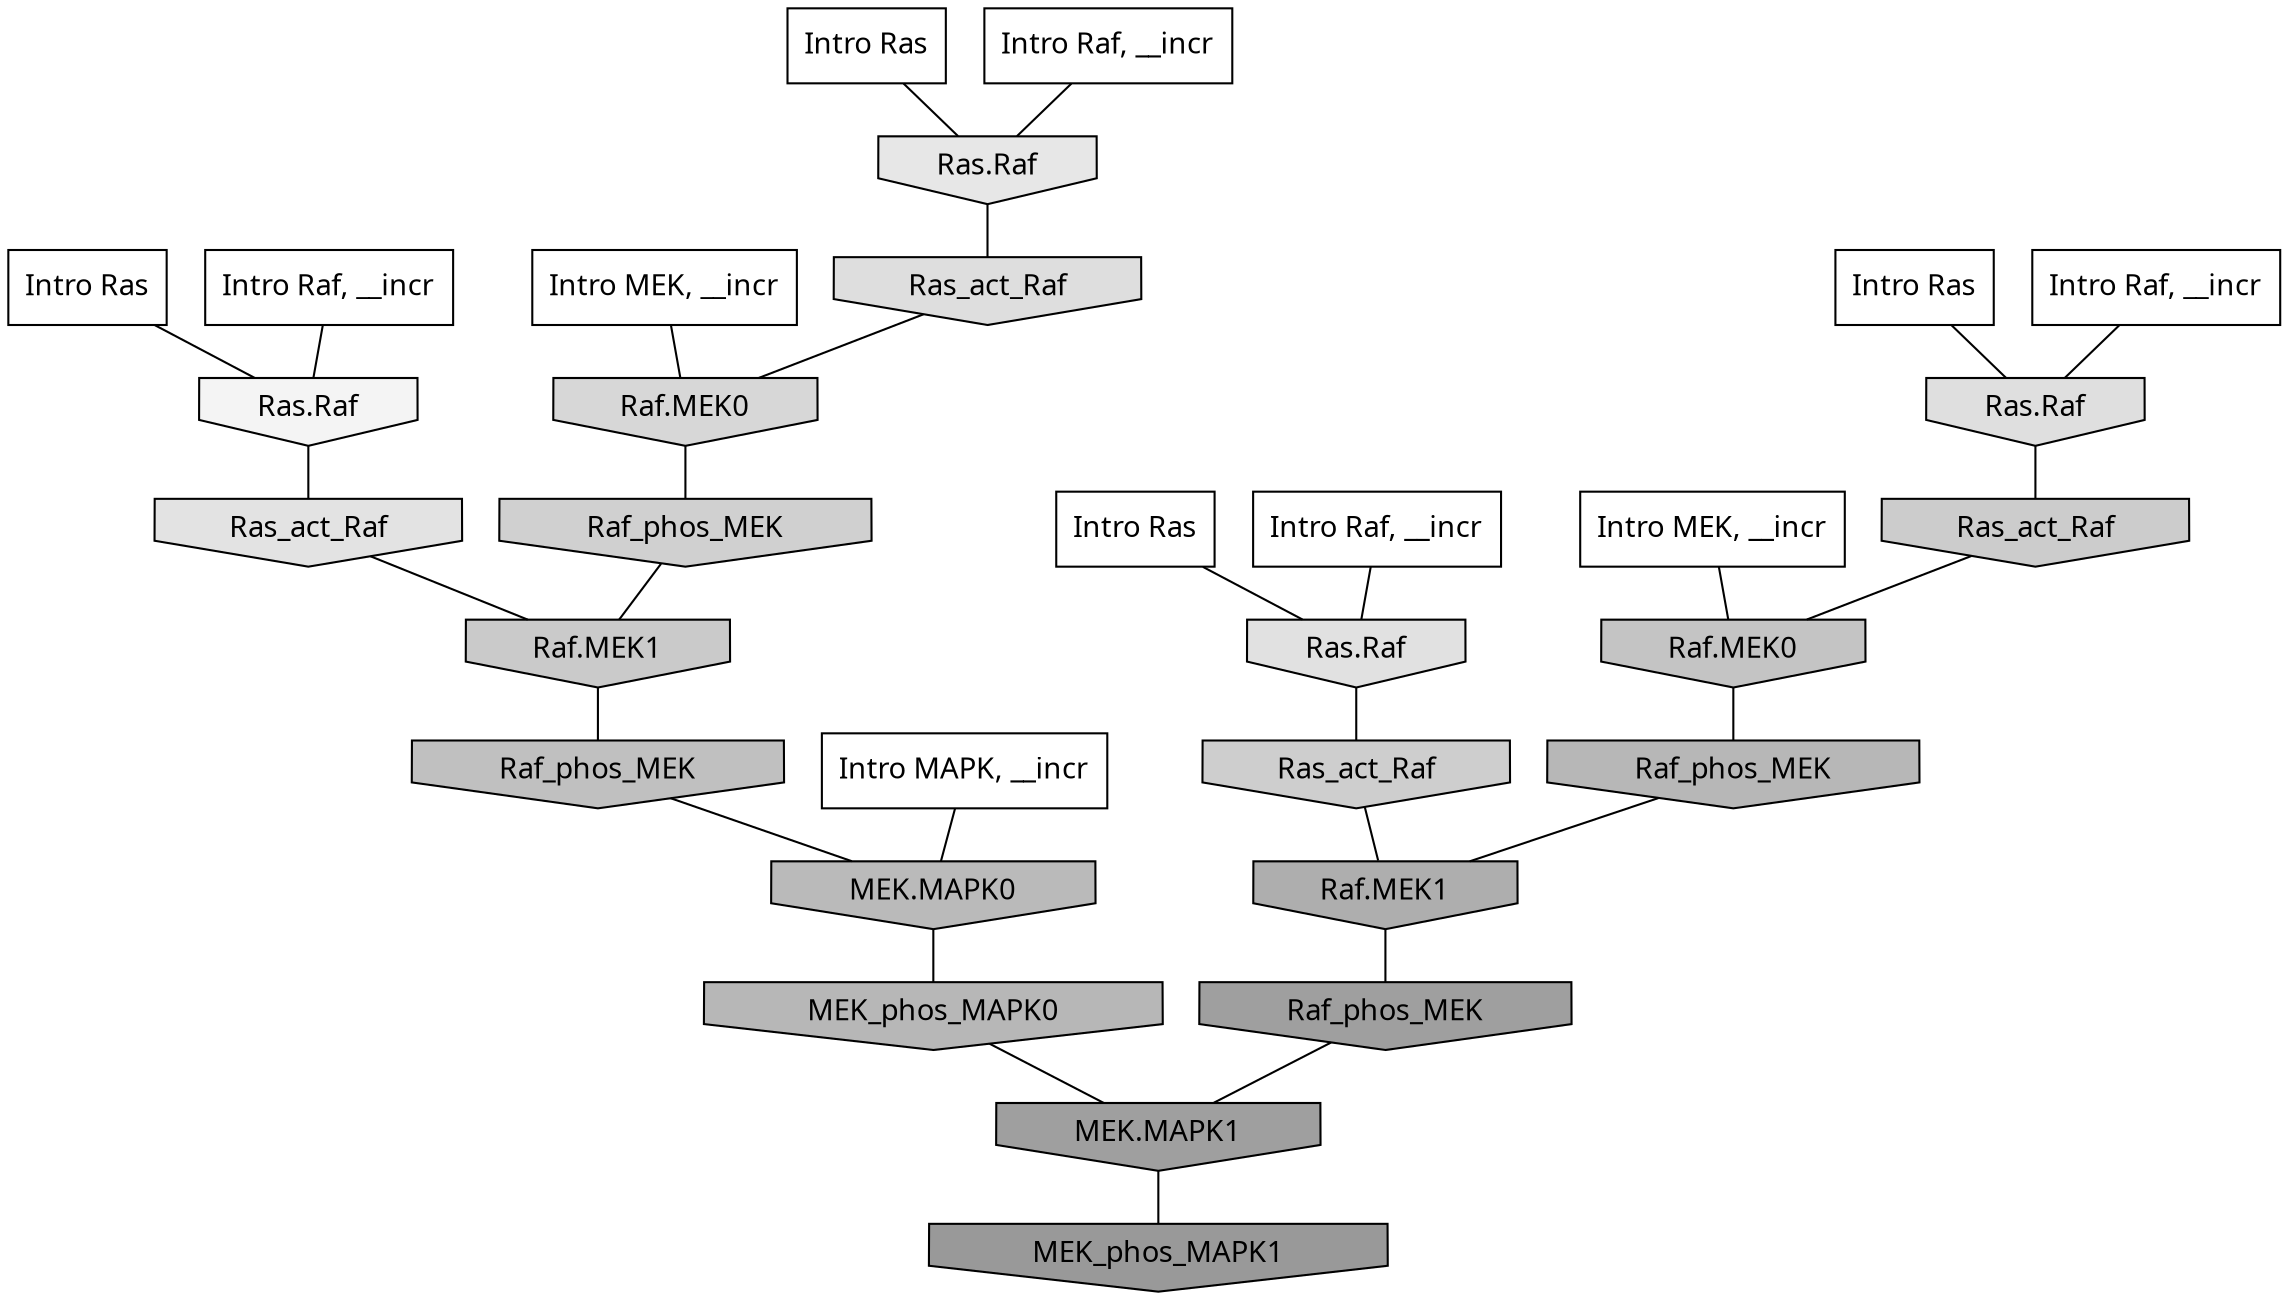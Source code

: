 digraph G{
  rankdir="TB";
  ranksep=0.30;
  node [fontname="CMU Serif"];
  edge [fontname="CMU Serif"];
  
  24 [label="Intro Ras", shape=rectangle, style=filled, fillcolor="0.000 0.000 1.000"]
  
  26 [label="Intro Ras", shape=rectangle, style=filled, fillcolor="0.000 0.000 1.000"]
  
  29 [label="Intro Ras", shape=rectangle, style=filled, fillcolor="0.000 0.000 1.000"]
  
  50 [label="Intro Ras", shape=rectangle, style=filled, fillcolor="0.000 0.000 1.000"]
  
  193 [label="Intro Raf, __incr", shape=rectangle, style=filled, fillcolor="0.000 0.000 1.000"]
  
  477 [label="Intro Raf, __incr", shape=rectangle, style=filled, fillcolor="0.000 0.000 1.000"]
  
  799 [label="Intro Raf, __incr", shape=rectangle, style=filled, fillcolor="0.000 0.000 1.000"]
  
  995 [label="Intro Raf, __incr", shape=rectangle, style=filled, fillcolor="0.000 0.000 1.000"]
  
  1891 [label="Intro MEK, __incr", shape=rectangle, style=filled, fillcolor="0.000 0.000 1.000"]
  
  1966 [label="Intro MEK, __incr", shape=rectangle, style=filled, fillcolor="0.000 0.000 1.000"]
  
  2974 [label="Intro MAPK, __incr", shape=rectangle, style=filled, fillcolor="0.000 0.000 1.000"]
  
  3623 [label="Ras.Raf", shape=invhouse, style=filled, fillcolor="0.000 0.000 0.957"]
  
  4401 [label="Ras.Raf", shape=invhouse, style=filled, fillcolor="0.000 0.000 0.904"]
  
  4607 [label="Ras_act_Raf", shape=invhouse, style=filled, fillcolor="0.000 0.000 0.890"]
  
  4824 [label="Ras.Raf", shape=invhouse, style=filled, fillcolor="0.000 0.000 0.879"]
  
  4910 [label="Ras.Raf", shape=invhouse, style=filled, fillcolor="0.000 0.000 0.874"]
  
  4972 [label="Ras_act_Raf", shape=invhouse, style=filled, fillcolor="0.000 0.000 0.870"]
  
  5511 [label="Raf.MEK0", shape=invhouse, style=filled, fillcolor="0.000 0.000 0.840"]
  
  6034 [label="Raf_phos_MEK", shape=invhouse, style=filled, fillcolor="0.000 0.000 0.813"]
  
  6156 [label="Ras_act_Raf", shape=invhouse, style=filled, fillcolor="0.000 0.000 0.808"]
  
  6407 [label="Ras_act_Raf", shape=invhouse, style=filled, fillcolor="0.000 0.000 0.797"]
  
  6584 [label="Raf.MEK1", shape=invhouse, style=filled, fillcolor="0.000 0.000 0.791"]
  
  7239 [label="Raf.MEK0", shape=invhouse, style=filled, fillcolor="0.000 0.000 0.769"]
  
  7831 [label="Raf_phos_MEK", shape=invhouse, style=filled, fillcolor="0.000 0.000 0.751"]
  
  8723 [label="MEK.MAPK0", shape=invhouse, style=filled, fillcolor="0.000 0.000 0.727"]
  
  9066 [label="MEK_phos_MAPK0", shape=invhouse, style=filled, fillcolor="0.000 0.000 0.716"]
  
  9073 [label="Raf_phos_MEK", shape=invhouse, style=filled, fillcolor="0.000 0.000 0.716"]
  
  10733 [label="Raf.MEK1", shape=invhouse, style=filled, fillcolor="0.000 0.000 0.682"]
  
  14678 [label="Raf_phos_MEK", shape=invhouse, style=filled, fillcolor="0.000 0.000 0.623"]
  
  14690 [label="MEK.MAPK1", shape=invhouse, style=filled, fillcolor="0.000 0.000 0.623"]
  
  16038 [label="MEK_phos_MAPK1", shape=invhouse, style=filled, fillcolor="0.000 0.000 0.600"]
  
  
  14690 -> 16038 [dir=none, color="0.000 0.000 0.000"] 
  14678 -> 14690 [dir=none, color="0.000 0.000 0.000"] 
  10733 -> 14678 [dir=none, color="0.000 0.000 0.000"] 
  9073 -> 10733 [dir=none, color="0.000 0.000 0.000"] 
  9066 -> 14690 [dir=none, color="0.000 0.000 0.000"] 
  8723 -> 9066 [dir=none, color="0.000 0.000 0.000"] 
  7831 -> 8723 [dir=none, color="0.000 0.000 0.000"] 
  7239 -> 9073 [dir=none, color="0.000 0.000 0.000"] 
  6584 -> 7831 [dir=none, color="0.000 0.000 0.000"] 
  6407 -> 7239 [dir=none, color="0.000 0.000 0.000"] 
  6156 -> 10733 [dir=none, color="0.000 0.000 0.000"] 
  6034 -> 6584 [dir=none, color="0.000 0.000 0.000"] 
  5511 -> 6034 [dir=none, color="0.000 0.000 0.000"] 
  4972 -> 5511 [dir=none, color="0.000 0.000 0.000"] 
  4910 -> 6407 [dir=none, color="0.000 0.000 0.000"] 
  4824 -> 6156 [dir=none, color="0.000 0.000 0.000"] 
  4607 -> 6584 [dir=none, color="0.000 0.000 0.000"] 
  4401 -> 4972 [dir=none, color="0.000 0.000 0.000"] 
  3623 -> 4607 [dir=none, color="0.000 0.000 0.000"] 
  2974 -> 8723 [dir=none, color="0.000 0.000 0.000"] 
  1966 -> 7239 [dir=none, color="0.000 0.000 0.000"] 
  1891 -> 5511 [dir=none, color="0.000 0.000 0.000"] 
  995 -> 4910 [dir=none, color="0.000 0.000 0.000"] 
  799 -> 4824 [dir=none, color="0.000 0.000 0.000"] 
  477 -> 4401 [dir=none, color="0.000 0.000 0.000"] 
  193 -> 3623 [dir=none, color="0.000 0.000 0.000"] 
  50 -> 4401 [dir=none, color="0.000 0.000 0.000"] 
  29 -> 4824 [dir=none, color="0.000 0.000 0.000"] 
  26 -> 4910 [dir=none, color="0.000 0.000 0.000"] 
  24 -> 3623 [dir=none, color="0.000 0.000 0.000"] 
  
  }
